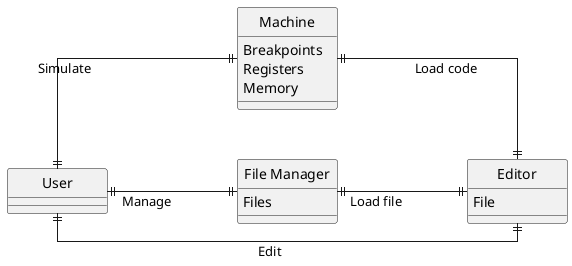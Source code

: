 @startuml
'https://plantuml.com/class-diagram
skinparam defaultFontName consolas
skinparam defaultTextAlignment center
skinparam minClassWidth 100
skinparam conditionStyle inside
skinparam linetype polyline
skinparam linetype ortho
skinparam nodesep 50
skinparam ranksep 130
left to right direction
'!include styles.puml
hide circle

entity "Machine" as e00 {
  Breakpoints
  Registers
  Memory
}

entity "User" as e01 {

}

entity "File Manager" as e02 {
  Files
}

entity "Editor" as e03 {
  File
}

e01 ||--|| e03: Edit
e01 ||--|| e00: Simulate
e01 ||--|| e02: Manage
e02 ||--|| e03: Load file
e03 ||-up-|| e00: Load code


@enduml
